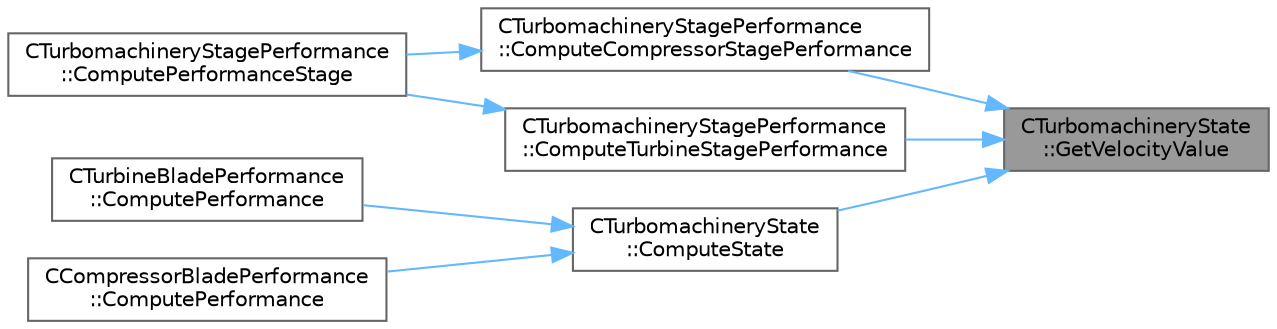 digraph "CTurbomachineryState::GetVelocityValue"
{
 // LATEX_PDF_SIZE
  bgcolor="transparent";
  edge [fontname=Helvetica,fontsize=10,labelfontname=Helvetica,labelfontsize=10];
  node [fontname=Helvetica,fontsize=10,shape=box,height=0.2,width=0.4];
  rankdir="RL";
  Node1 [id="Node000001",label="CTurbomachineryState\l::GetVelocityValue",height=0.2,width=0.4,color="gray40", fillcolor="grey60", style="filled", fontcolor="black",tooltip=" "];
  Node1 -> Node2 [id="edge1_Node000001_Node000002",dir="back",color="steelblue1",style="solid",tooltip=" "];
  Node2 [id="Node000002",label="CTurbomachineryStagePerformance\l::ComputeCompressorStagePerformance",height=0.2,width=0.4,color="grey40", fillcolor="white", style="filled",URL="$classCTurbomachineryStagePerformance.html#adfa2f6b197c47a6b29c4613e3765771b",tooltip=" "];
  Node2 -> Node3 [id="edge2_Node000002_Node000003",dir="back",color="steelblue1",style="solid",tooltip=" "];
  Node3 [id="Node000003",label="CTurbomachineryStagePerformance\l::ComputePerformanceStage",height=0.2,width=0.4,color="grey40", fillcolor="white", style="filled",URL="$classCTurbomachineryStagePerformance.html#a90d5595e3160222c0e3e1b4e2a3b2583",tooltip=" "];
  Node1 -> Node4 [id="edge3_Node000001_Node000004",dir="back",color="steelblue1",style="solid",tooltip=" "];
  Node4 [id="Node000004",label="CTurbomachineryState\l::ComputeState",height=0.2,width=0.4,color="grey40", fillcolor="white", style="filled",URL="$classCTurbomachineryState.html#a9d68929143e8392efdce0024d0db6711",tooltip=" "];
  Node4 -> Node5 [id="edge4_Node000004_Node000005",dir="back",color="steelblue1",style="solid",tooltip=" "];
  Node5 [id="Node000005",label="CTurbineBladePerformance\l::ComputePerformance",height=0.2,width=0.4,color="grey40", fillcolor="white", style="filled",URL="$classCTurbineBladePerformance.html#aaa35eca235d0770990ba278a06955340",tooltip=" "];
  Node4 -> Node6 [id="edge5_Node000004_Node000006",dir="back",color="steelblue1",style="solid",tooltip=" "];
  Node6 [id="Node000006",label="CCompressorBladePerformance\l::ComputePerformance",height=0.2,width=0.4,color="grey40", fillcolor="white", style="filled",URL="$classCCompressorBladePerformance.html#a0f893ece6419441d7e0060a0f08ed2b1",tooltip=" "];
  Node1 -> Node7 [id="edge6_Node000001_Node000007",dir="back",color="steelblue1",style="solid",tooltip=" "];
  Node7 [id="Node000007",label="CTurbomachineryStagePerformance\l::ComputeTurbineStagePerformance",height=0.2,width=0.4,color="grey40", fillcolor="white", style="filled",URL="$classCTurbomachineryStagePerformance.html#ae17b6e09a00bc719ff4d0d51cc32e6a3",tooltip=" "];
  Node7 -> Node3 [id="edge7_Node000007_Node000003",dir="back",color="steelblue1",style="solid",tooltip=" "];
}
